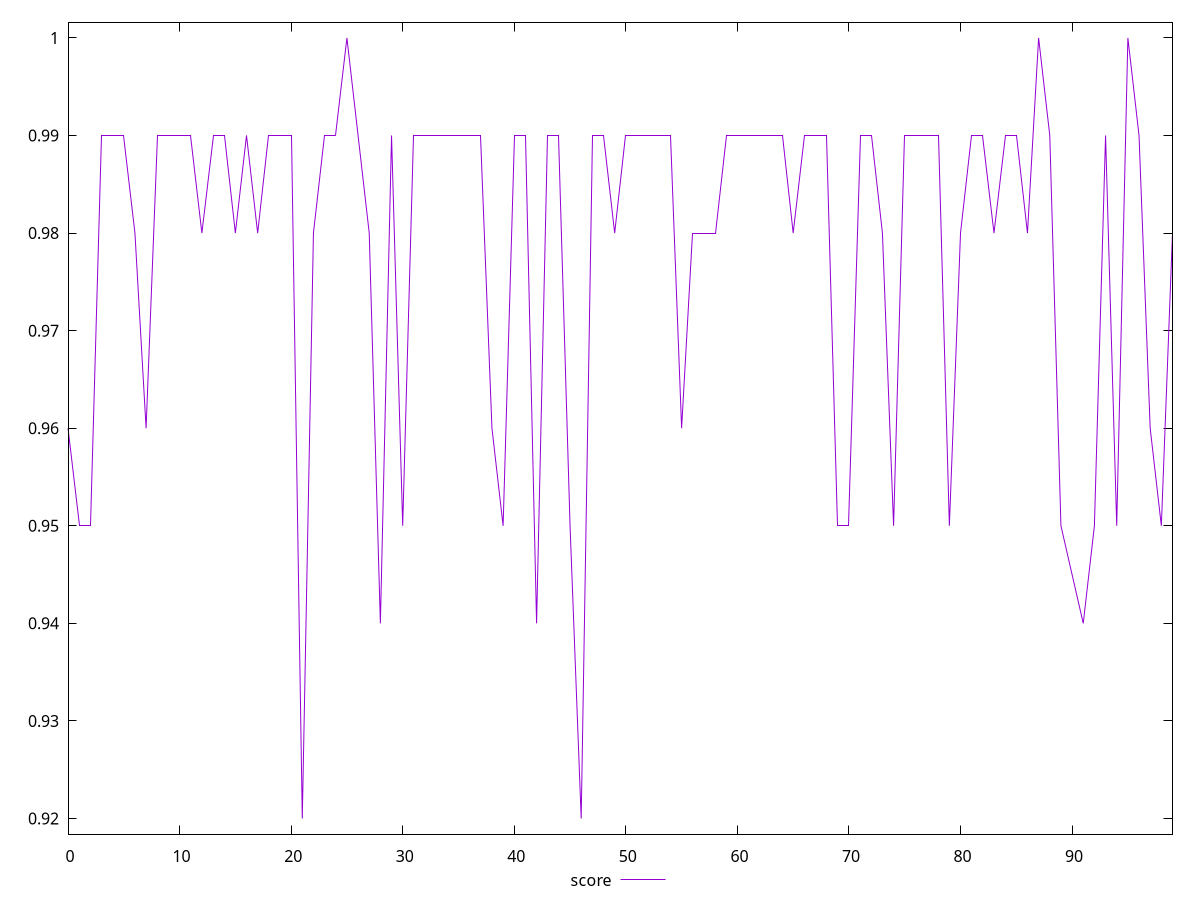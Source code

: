 reset

$score <<EOF
0 0.96
1 0.95
2 0.95
3 0.99
4 0.99
5 0.99
6 0.98
7 0.96
8 0.99
9 0.99
10 0.99
11 0.99
12 0.98
13 0.99
14 0.99
15 0.98
16 0.99
17 0.98
18 0.99
19 0.99
20 0.99
21 0.92
22 0.98
23 0.99
24 0.99
25 1
26 0.99
27 0.98
28 0.94
29 0.99
30 0.95
31 0.99
32 0.99
33 0.99
34 0.99
35 0.99
36 0.99
37 0.99
38 0.96
39 0.95
40 0.99
41 0.99
42 0.94
43 0.99
44 0.99
45 0.95
46 0.92
47 0.99
48 0.99
49 0.98
50 0.99
51 0.99
52 0.99
53 0.99
54 0.99
55 0.96
56 0.98
57 0.98
58 0.98
59 0.99
60 0.99
61 0.99
62 0.99
63 0.99
64 0.99
65 0.98
66 0.99
67 0.99
68 0.99
69 0.95
70 0.95
71 0.99
72 0.99
73 0.98
74 0.95
75 0.99
76 0.99
77 0.99
78 0.99
79 0.95
80 0.98
81 0.99
82 0.99
83 0.98
84 0.99
85 0.99
86 0.98
87 1
88 0.99
89 0.95
91 0.94
92 0.95
93 0.99
94 0.95
95 1
96 0.99
97 0.96
98 0.95
99 0.98
EOF

set key outside below
set xrange [0:99]
set yrange [0.9184:1.0016]
set trange [0.9184:1.0016]
set terminal svg size 640, 500 enhanced background rgb 'white'
set output "report/report_00029_2021-02-24T13-36-40.390Z/first-cpu-idle/samples/card/score/values.svg"

plot $score title "score" with line

reset
